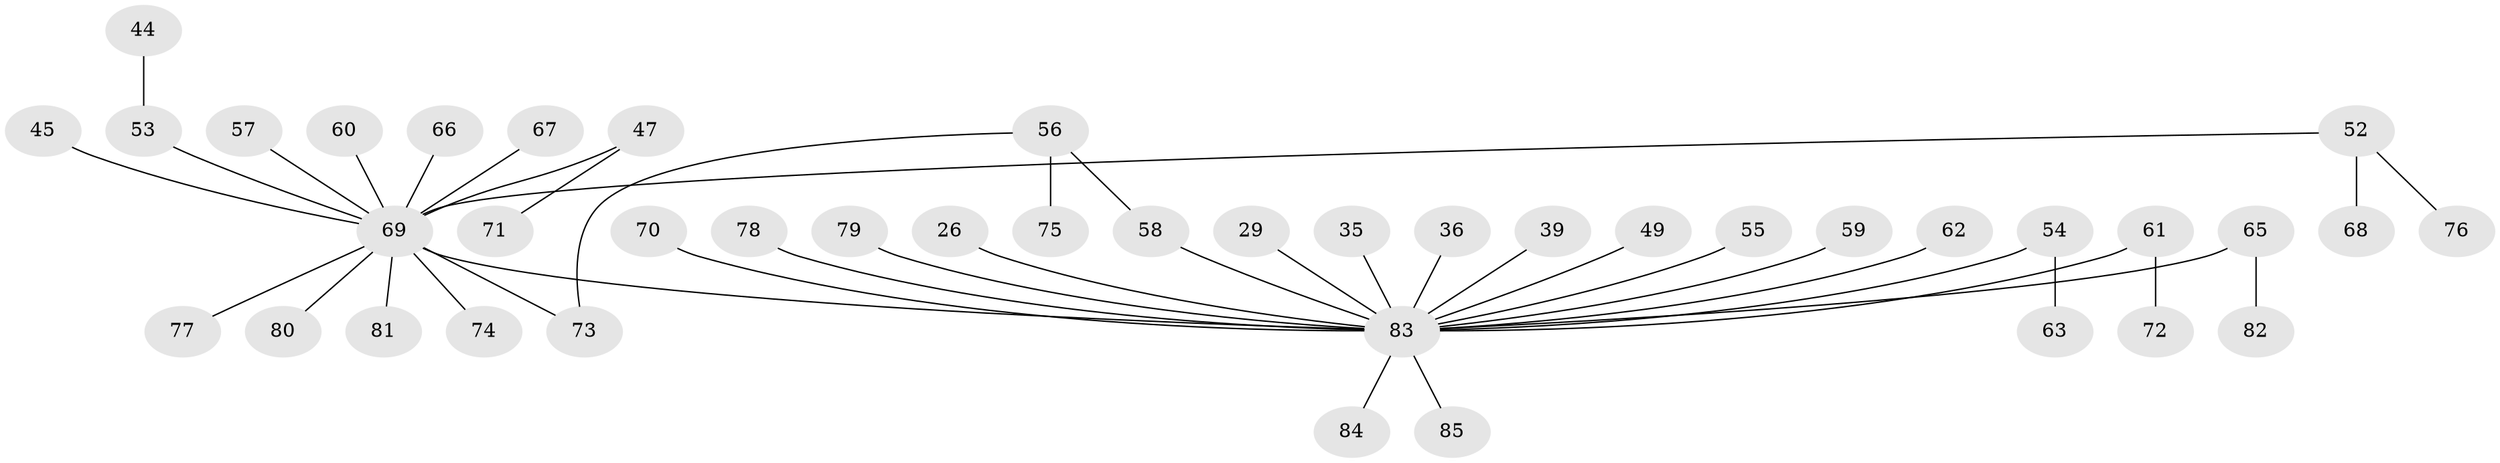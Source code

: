 // original degree distribution, {5: 0.047058823529411764, 6: 0.023529411764705882, 3: 0.16470588235294117, 2: 0.17647058823529413, 4: 0.07058823529411765, 1: 0.5176470588235295}
// Generated by graph-tools (version 1.1) at 2025/41/03/09/25 04:41:10]
// undirected, 42 vertices, 42 edges
graph export_dot {
graph [start="1"]
  node [color=gray90,style=filled];
  26;
  29;
  35;
  36;
  39;
  44 [super="+37"];
  45;
  47 [super="+14"];
  49;
  52;
  53 [super="+28"];
  54;
  55;
  56 [super="+41"];
  57;
  58;
  59;
  60;
  61;
  62;
  63;
  65 [super="+43"];
  66;
  67;
  68;
  69 [super="+6+33+40+42+48"];
  70;
  71;
  72;
  73 [super="+30"];
  74;
  75;
  76;
  77;
  78;
  79;
  80;
  81;
  82;
  83 [super="+21+25+46+64"];
  84;
  85;
  26 -- 83;
  29 -- 83;
  35 -- 83;
  36 -- 83;
  39 -- 83;
  44 -- 53;
  45 -- 69;
  47 -- 71;
  47 -- 69;
  49 -- 83;
  52 -- 68;
  52 -- 76;
  52 -- 69;
  53 -- 69;
  54 -- 63;
  54 -- 83;
  55 -- 83;
  56 -- 73;
  56 -- 58;
  56 -- 75;
  57 -- 69;
  58 -- 83;
  59 -- 83;
  60 -- 69;
  61 -- 72;
  61 -- 83;
  62 -- 83;
  65 -- 82;
  65 -- 83;
  66 -- 69;
  67 -- 69;
  69 -- 80;
  69 -- 73;
  69 -- 77;
  69 -- 83 [weight=2];
  69 -- 74;
  69 -- 81;
  70 -- 83;
  78 -- 83;
  79 -- 83;
  83 -- 85;
  83 -- 84;
}

